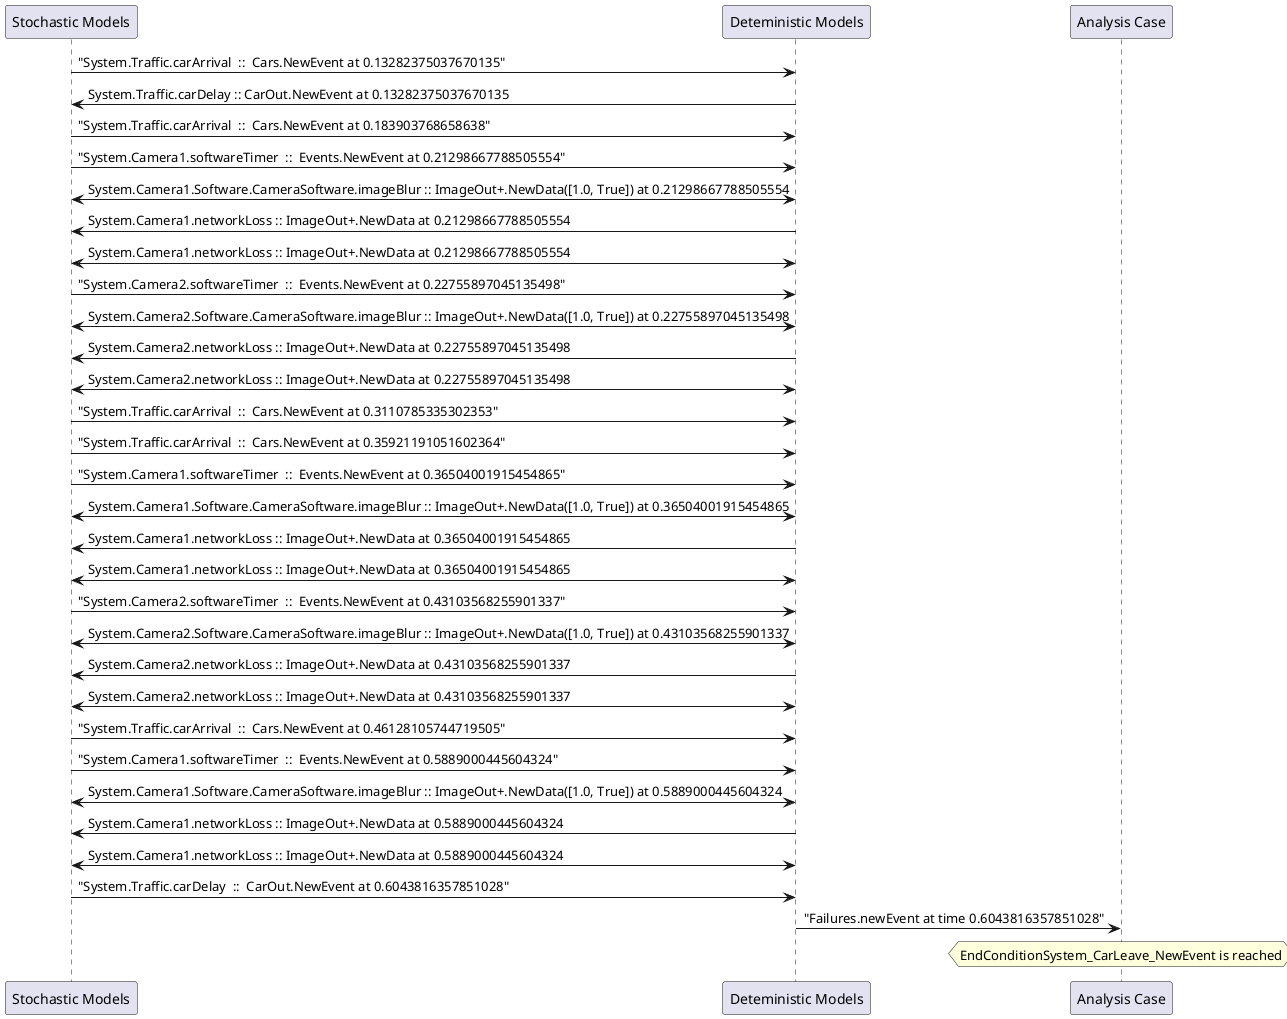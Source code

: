 
	@startuml
	participant "Stochastic Models" as stochmodel
	participant "Deteministic Models" as detmodel
	participant "Analysis Case" as analysis
	{40971_stop} stochmodel -> detmodel : "System.Traffic.carArrival  ::  Cars.NewEvent at 0.13282375037670135"
{40982_start} detmodel -> stochmodel : System.Traffic.carDelay :: CarOut.NewEvent at 0.13282375037670135
{40972_stop} stochmodel -> detmodel : "System.Traffic.carArrival  ::  Cars.NewEvent at 0.183903768658638"
{40940_stop} stochmodel -> detmodel : "System.Camera1.softwareTimer  ::  Events.NewEvent at 0.21298667788505554"
detmodel <-> stochmodel : System.Camera1.Software.CameraSoftware.imageBlur :: ImageOut+.NewData([1.0, True]) at 0.21298667788505554
detmodel -> stochmodel : System.Camera1.networkLoss :: ImageOut+.NewData at 0.21298667788505554
detmodel <-> stochmodel : System.Camera1.networkLoss :: ImageOut+.NewData at 0.21298667788505554
{40955_stop} stochmodel -> detmodel : "System.Camera2.softwareTimer  ::  Events.NewEvent at 0.22755897045135498"
detmodel <-> stochmodel : System.Camera2.Software.CameraSoftware.imageBlur :: ImageOut+.NewData([1.0, True]) at 0.22755897045135498
detmodel -> stochmodel : System.Camera2.networkLoss :: ImageOut+.NewData at 0.22755897045135498
detmodel <-> stochmodel : System.Camera2.networkLoss :: ImageOut+.NewData at 0.22755897045135498
{40973_stop} stochmodel -> detmodel : "System.Traffic.carArrival  ::  Cars.NewEvent at 0.3110785335302353"
{40974_stop} stochmodel -> detmodel : "System.Traffic.carArrival  ::  Cars.NewEvent at 0.35921191051602364"
{40941_stop} stochmodel -> detmodel : "System.Camera1.softwareTimer  ::  Events.NewEvent at 0.36504001915454865"
detmodel <-> stochmodel : System.Camera1.Software.CameraSoftware.imageBlur :: ImageOut+.NewData([1.0, True]) at 0.36504001915454865
detmodel -> stochmodel : System.Camera1.networkLoss :: ImageOut+.NewData at 0.36504001915454865
detmodel <-> stochmodel : System.Camera1.networkLoss :: ImageOut+.NewData at 0.36504001915454865
{40956_stop} stochmodel -> detmodel : "System.Camera2.softwareTimer  ::  Events.NewEvent at 0.43103568255901337"
detmodel <-> stochmodel : System.Camera2.Software.CameraSoftware.imageBlur :: ImageOut+.NewData([1.0, True]) at 0.43103568255901337
detmodel -> stochmodel : System.Camera2.networkLoss :: ImageOut+.NewData at 0.43103568255901337
detmodel <-> stochmodel : System.Camera2.networkLoss :: ImageOut+.NewData at 0.43103568255901337
{40975_stop} stochmodel -> detmodel : "System.Traffic.carArrival  ::  Cars.NewEvent at 0.46128105744719505"
{40942_stop} stochmodel -> detmodel : "System.Camera1.softwareTimer  ::  Events.NewEvent at 0.5889000445604324"
detmodel <-> stochmodel : System.Camera1.Software.CameraSoftware.imageBlur :: ImageOut+.NewData([1.0, True]) at 0.5889000445604324
detmodel -> stochmodel : System.Camera1.networkLoss :: ImageOut+.NewData at 0.5889000445604324
detmodel <-> stochmodel : System.Camera1.networkLoss :: ImageOut+.NewData at 0.5889000445604324
{40982_stop} stochmodel -> detmodel : "System.Traffic.carDelay  ::  CarOut.NewEvent at 0.6043816357851028"
{40982_start} <-> {40982_stop} : delay
detmodel -> analysis : "Failures.newEvent at time 0.6043816357851028"
hnote over analysis 
EndConditionSystem_CarLeave_NewEvent is reached
endnote
@enduml